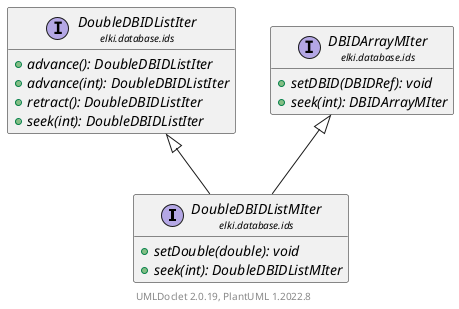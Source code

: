 @startuml
    remove .*\.(Instance|Par|Parameterizer|Factory)$
    set namespaceSeparator none
    hide empty fields
    hide empty methods

    interface "<size:14>DoubleDBIDListMIter\n<size:10>elki.database.ids" as elki.database.ids.DoubleDBIDListMIter [[DoubleDBIDListMIter.html]] {
        {abstract} +setDouble(double): void
        {abstract} +seek(int): DoubleDBIDListMIter
    }

    interface "<size:14>DoubleDBIDListIter\n<size:10>elki.database.ids" as elki.database.ids.DoubleDBIDListIter [[DoubleDBIDListIter.html]] {
        {abstract} +advance(): DoubleDBIDListIter
        {abstract} +advance(int): DoubleDBIDListIter
        {abstract} +retract(): DoubleDBIDListIter
        {abstract} +seek(int): DoubleDBIDListIter
    }
    interface "<size:14>DBIDArrayMIter\n<size:10>elki.database.ids" as elki.database.ids.DBIDArrayMIter [[DBIDArrayMIter.html]] {
        {abstract} +setDBID(DBIDRef): void
        {abstract} +seek(int): DBIDArrayMIter
    }

    elki.database.ids.DoubleDBIDListIter <|-- elki.database.ids.DoubleDBIDListMIter
    elki.database.ids.DBIDArrayMIter <|-- elki.database.ids.DoubleDBIDListMIter

    center footer UMLDoclet 2.0.19, PlantUML 1.2022.8
@enduml
